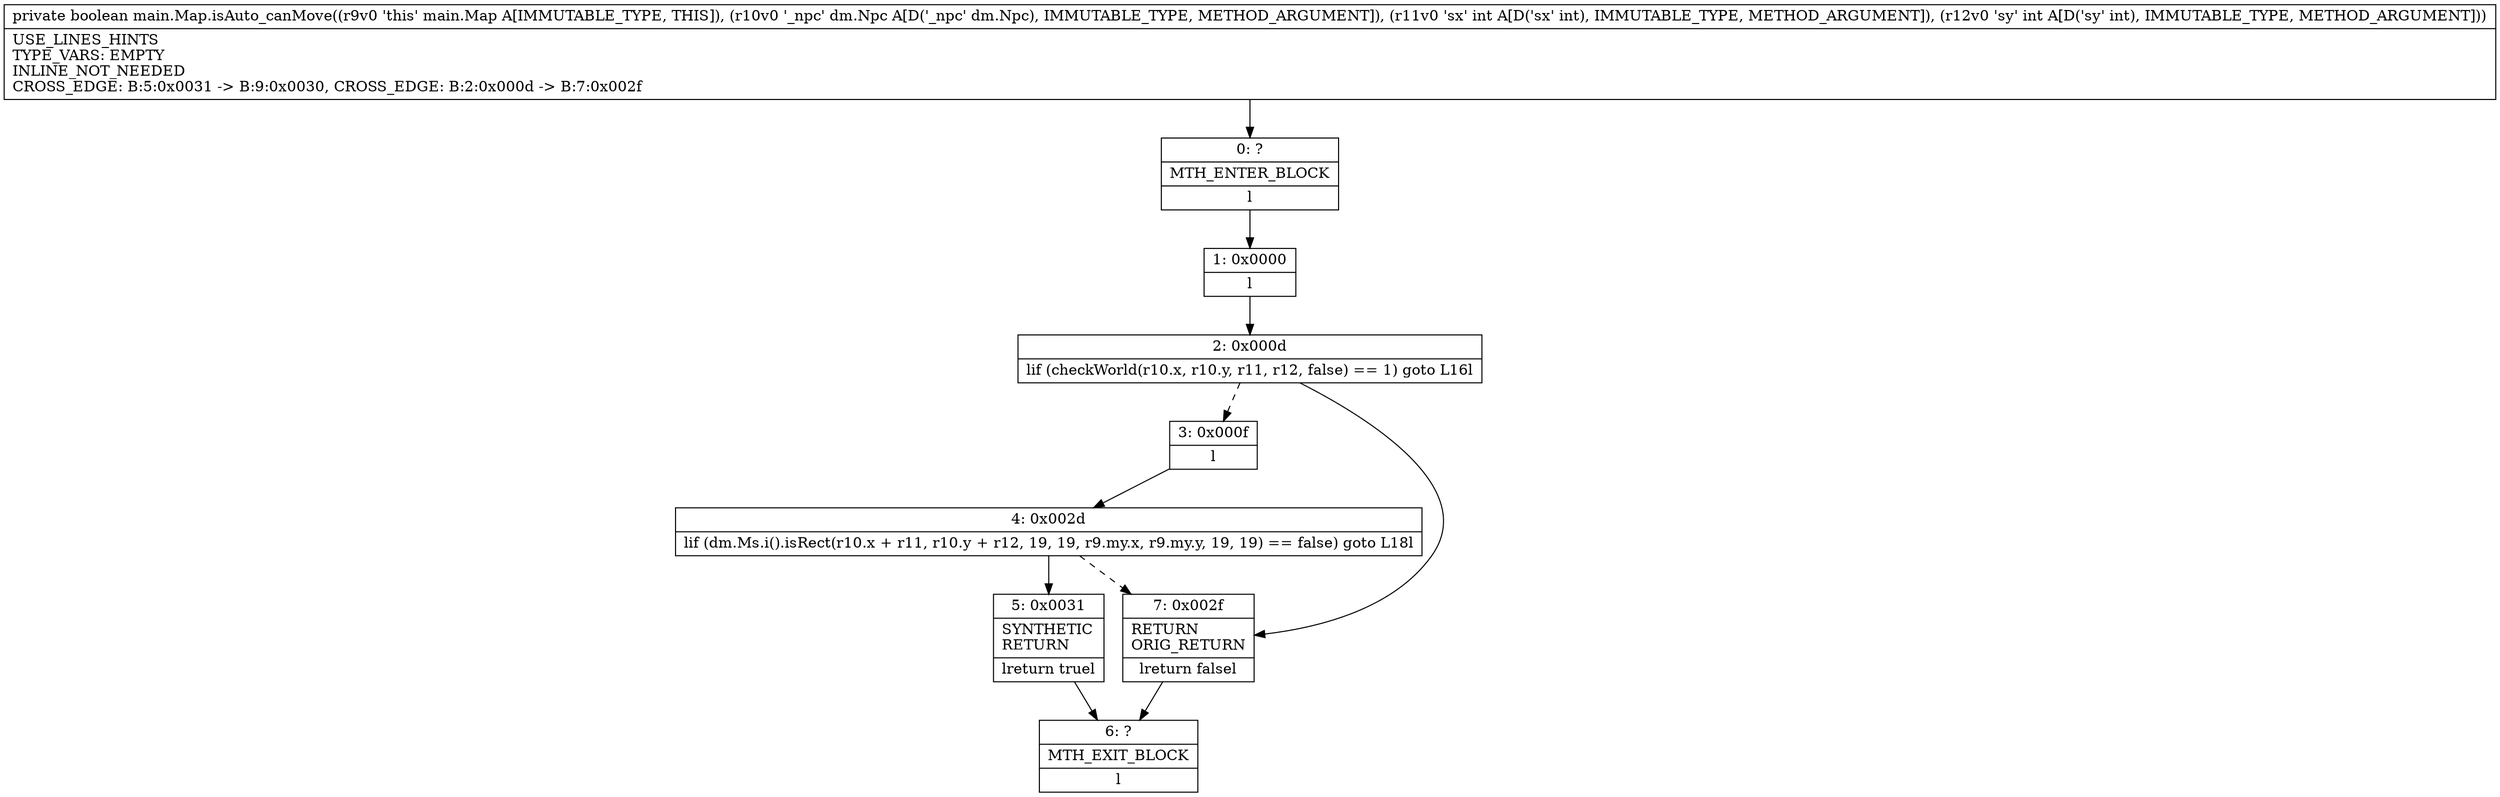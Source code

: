 digraph "CFG formain.Map.isAuto_canMove(Ldm\/Npc;II)Z" {
Node_0 [shape=record,label="{0\:\ ?|MTH_ENTER_BLOCK\l|l}"];
Node_1 [shape=record,label="{1\:\ 0x0000|l}"];
Node_2 [shape=record,label="{2\:\ 0x000d|lif (checkWorld(r10.x, r10.y, r11, r12, false) == 1) goto L16l}"];
Node_3 [shape=record,label="{3\:\ 0x000f|l}"];
Node_4 [shape=record,label="{4\:\ 0x002d|lif (dm.Ms.i().isRect(r10.x + r11, r10.y + r12, 19, 19, r9.my.x, r9.my.y, 19, 19) == false) goto L18l}"];
Node_5 [shape=record,label="{5\:\ 0x0031|SYNTHETIC\lRETURN\l|lreturn truel}"];
Node_6 [shape=record,label="{6\:\ ?|MTH_EXIT_BLOCK\l|l}"];
Node_7 [shape=record,label="{7\:\ 0x002f|RETURN\lORIG_RETURN\l|lreturn falsel}"];
MethodNode[shape=record,label="{private boolean main.Map.isAuto_canMove((r9v0 'this' main.Map A[IMMUTABLE_TYPE, THIS]), (r10v0 '_npc' dm.Npc A[D('_npc' dm.Npc), IMMUTABLE_TYPE, METHOD_ARGUMENT]), (r11v0 'sx' int A[D('sx' int), IMMUTABLE_TYPE, METHOD_ARGUMENT]), (r12v0 'sy' int A[D('sy' int), IMMUTABLE_TYPE, METHOD_ARGUMENT]))  | USE_LINES_HINTS\lTYPE_VARS: EMPTY\lINLINE_NOT_NEEDED\lCROSS_EDGE: B:5:0x0031 \-\> B:9:0x0030, CROSS_EDGE: B:2:0x000d \-\> B:7:0x002f\l}"];
MethodNode -> Node_0;
Node_0 -> Node_1;
Node_1 -> Node_2;
Node_2 -> Node_3[style=dashed];
Node_2 -> Node_7;
Node_3 -> Node_4;
Node_4 -> Node_7[style=dashed];
Node_4 -> Node_5;
Node_5 -> Node_6;
Node_7 -> Node_6;
}

